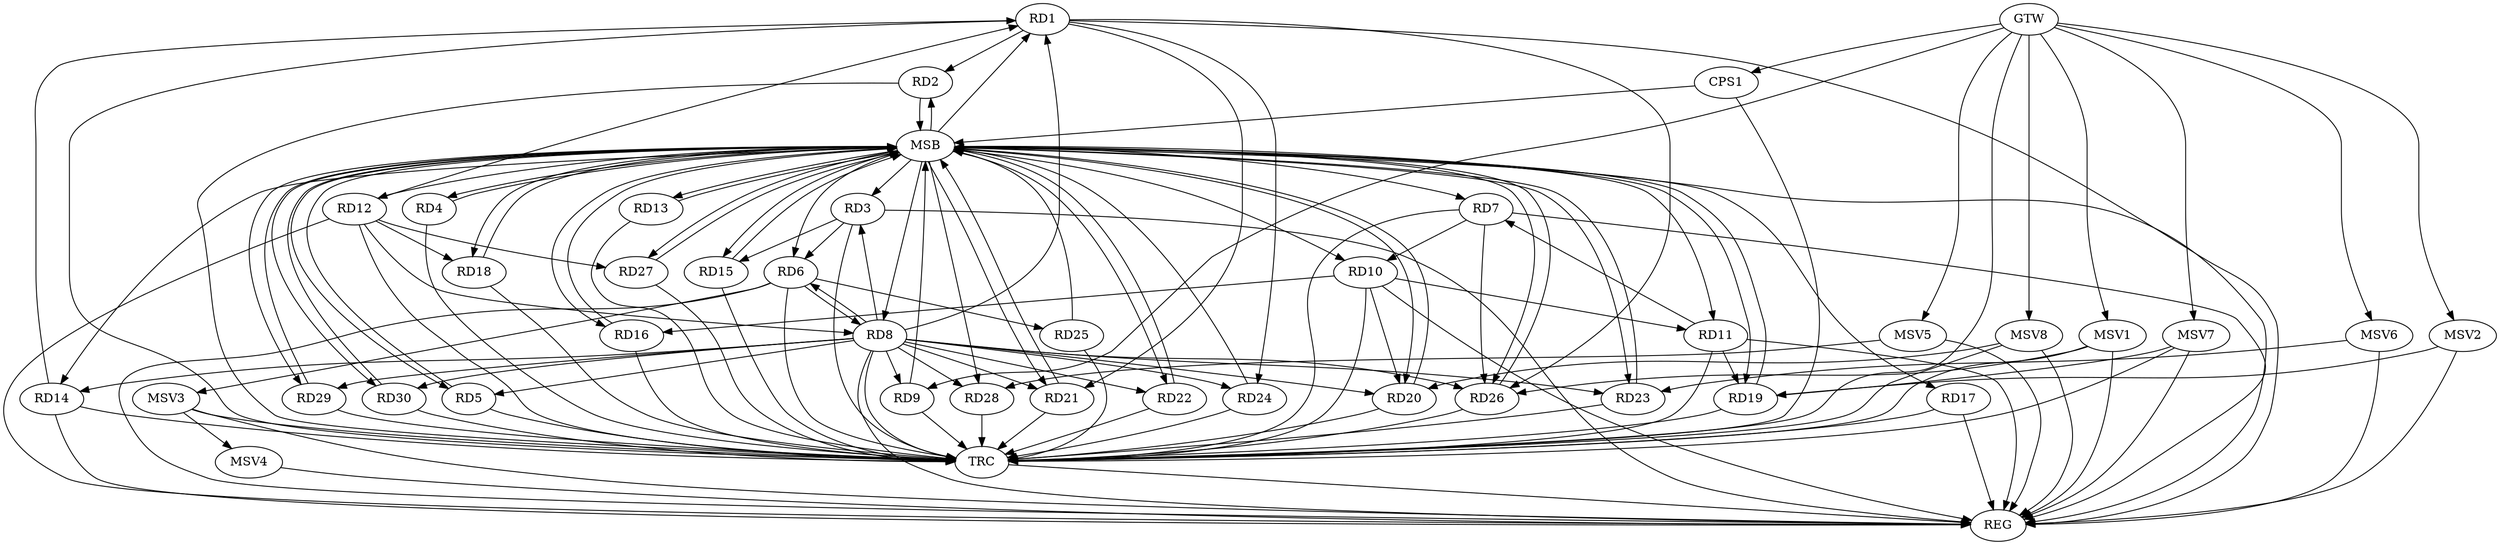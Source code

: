 strict digraph G {
  RD1 [ label="RD1" ];
  RD2 [ label="RD2" ];
  RD3 [ label="RD3" ];
  RD4 [ label="RD4" ];
  RD5 [ label="RD5" ];
  RD6 [ label="RD6" ];
  RD7 [ label="RD7" ];
  RD8 [ label="RD8" ];
  RD9 [ label="RD9" ];
  RD10 [ label="RD10" ];
  RD11 [ label="RD11" ];
  RD12 [ label="RD12" ];
  RD13 [ label="RD13" ];
  RD14 [ label="RD14" ];
  RD15 [ label="RD15" ];
  RD16 [ label="RD16" ];
  RD17 [ label="RD17" ];
  RD18 [ label="RD18" ];
  RD19 [ label="RD19" ];
  RD20 [ label="RD20" ];
  RD21 [ label="RD21" ];
  RD22 [ label="RD22" ];
  RD23 [ label="RD23" ];
  RD24 [ label="RD24" ];
  RD25 [ label="RD25" ];
  RD26 [ label="RD26" ];
  RD27 [ label="RD27" ];
  RD28 [ label="RD28" ];
  RD29 [ label="RD29" ];
  RD30 [ label="RD30" ];
  CPS1 [ label="CPS1" ];
  GTW [ label="GTW" ];
  REG [ label="REG" ];
  MSB [ label="MSB" ];
  TRC [ label="TRC" ];
  MSV1 [ label="MSV1" ];
  MSV2 [ label="MSV2" ];
  MSV3 [ label="MSV3" ];
  MSV4 [ label="MSV4" ];
  MSV5 [ label="MSV5" ];
  MSV6 [ label="MSV6" ];
  MSV7 [ label="MSV7" ];
  MSV8 [ label="MSV8" ];
  RD1 -> RD2;
  RD8 -> RD1;
  RD12 -> RD1;
  RD14 -> RD1;
  RD1 -> RD21;
  RD1 -> RD24;
  RD1 -> RD26;
  RD3 -> RD6;
  RD3 -> RD15;
  RD6 -> RD8;
  RD6 -> RD25;
  RD7 -> RD10;
  RD11 -> RD7;
  RD7 -> RD26;
  RD12 -> RD8;
  RD8 -> RD20;
  RD8 -> RD21;
  RD8 -> RD24;
  RD8 -> RD26;
  RD8 -> RD29;
  RD10 -> RD11;
  RD10 -> RD16;
  RD10 -> RD20;
  RD11 -> RD19;
  RD12 -> RD18;
  RD12 -> RD27;
  GTW -> RD9;
  GTW -> CPS1;
  RD1 -> REG;
  RD3 -> REG;
  RD6 -> REG;
  RD7 -> REG;
  RD8 -> REG;
  RD10 -> REG;
  RD11 -> REG;
  RD12 -> REG;
  RD14 -> REG;
  RD17 -> REG;
  RD2 -> MSB;
  MSB -> RD29;
  MSB -> REG;
  RD4 -> MSB;
  MSB -> RD8;
  MSB -> RD26;
  RD5 -> MSB;
  MSB -> RD16;
  RD9 -> MSB;
  MSB -> RD27;
  RD13 -> MSB;
  MSB -> RD1;
  MSB -> RD18;
  MSB -> RD19;
  MSB -> RD21;
  MSB -> RD28;
  RD15 -> MSB;
  MSB -> RD4;
  MSB -> RD11;
  MSB -> RD12;
  MSB -> RD13;
  RD16 -> MSB;
  MSB -> RD6;
  MSB -> RD30;
  RD18 -> MSB;
  MSB -> RD2;
  MSB -> RD10;
  MSB -> RD15;
  MSB -> RD20;
  RD19 -> MSB;
  RD20 -> MSB;
  MSB -> RD14;
  MSB -> RD17;
  RD21 -> MSB;
  RD22 -> MSB;
  MSB -> RD5;
  RD23 -> MSB;
  RD24 -> MSB;
  MSB -> RD3;
  RD25 -> MSB;
  RD26 -> MSB;
  MSB -> RD22;
  RD27 -> MSB;
  MSB -> RD23;
  RD29 -> MSB;
  RD30 -> MSB;
  MSB -> RD7;
  CPS1 -> MSB;
  RD1 -> TRC;
  RD2 -> TRC;
  RD3 -> TRC;
  RD4 -> TRC;
  RD5 -> TRC;
  RD6 -> TRC;
  RD7 -> TRC;
  RD8 -> TRC;
  RD9 -> TRC;
  RD10 -> TRC;
  RD11 -> TRC;
  RD12 -> TRC;
  RD13 -> TRC;
  RD14 -> TRC;
  RD15 -> TRC;
  RD16 -> TRC;
  RD17 -> TRC;
  RD18 -> TRC;
  RD19 -> TRC;
  RD20 -> TRC;
  RD21 -> TRC;
  RD22 -> TRC;
  RD23 -> TRC;
  RD24 -> TRC;
  RD25 -> TRC;
  RD26 -> TRC;
  RD27 -> TRC;
  RD28 -> TRC;
  RD29 -> TRC;
  RD30 -> TRC;
  CPS1 -> TRC;
  GTW -> TRC;
  TRC -> REG;
  RD8 -> RD6;
  RD8 -> RD14;
  RD8 -> RD9;
  RD8 -> RD22;
  RD8 -> RD30;
  RD8 -> RD3;
  RD8 -> RD5;
  RD8 -> RD28;
  RD8 -> RD23;
  MSV1 -> RD26;
  GTW -> MSV1;
  MSV1 -> REG;
  MSV1 -> TRC;
  MSV2 -> RD19;
  GTW -> MSV2;
  MSV2 -> REG;
  RD6 -> MSV3;
  MSV3 -> REG;
  MSV3 -> TRC;
  MSV3 -> MSV4;
  MSV4 -> REG;
  MSV5 -> RD28;
  GTW -> MSV5;
  MSV5 -> REG;
  MSV6 -> RD23;
  GTW -> MSV6;
  MSV6 -> REG;
  MSV7 -> RD19;
  GTW -> MSV7;
  MSV7 -> REG;
  MSV7 -> TRC;
  MSV8 -> RD20;
  GTW -> MSV8;
  MSV8 -> REG;
  MSV8 -> TRC;
}
